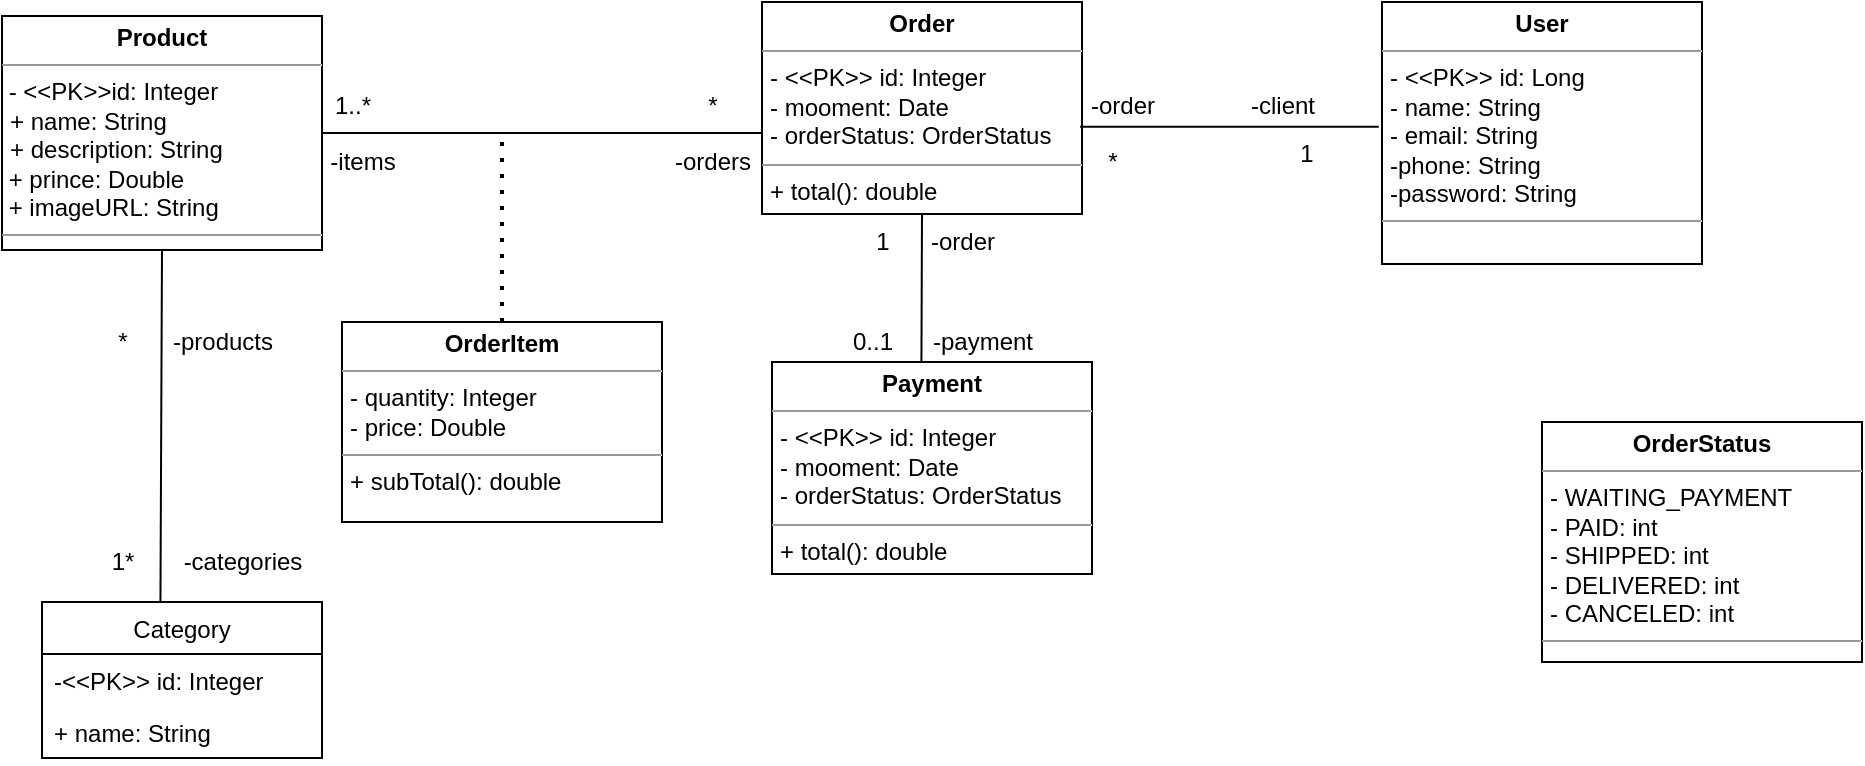 <mxfile version="16.5.1" type="device"><diagram id="rSFPN8QJBqf5Tg781VBW" name="Page-1"><mxGraphModel dx="528" dy="409" grid="1" gridSize="10" guides="1" tooltips="1" connect="1" arrows="1" fold="1" page="1" pageScale="1" pageWidth="827" pageHeight="1169" math="0" shadow="0"><root><mxCell id="0"/><mxCell id="1" parent="0"/><mxCell id="nek9rE8znTA6KmcR6aYd-9" value="Category" style="swimlane;fontStyle=0;childLayout=stackLayout;horizontal=1;startSize=26;fillColor=none;horizontalStack=0;resizeParent=1;resizeParentMax=0;resizeLast=0;collapsible=1;marginBottom=0;" vertex="1" parent="1"><mxGeometry x="70" y="390" width="140" height="78" as="geometry"/></mxCell><mxCell id="nek9rE8znTA6KmcR6aYd-10" value="-&lt;&lt;PK&gt;&gt; id: Integer" style="text;strokeColor=none;fillColor=none;align=left;verticalAlign=top;spacingLeft=4;spacingRight=4;overflow=hidden;rotatable=0;points=[[0,0.5],[1,0.5]];portConstraint=eastwest;" vertex="1" parent="nek9rE8znTA6KmcR6aYd-9"><mxGeometry y="26" width="140" height="26" as="geometry"/></mxCell><mxCell id="nek9rE8znTA6KmcR6aYd-11" value="+ name: String" style="text;strokeColor=none;fillColor=none;align=left;verticalAlign=top;spacingLeft=4;spacingRight=4;overflow=hidden;rotatable=0;points=[[0,0.5],[1,0.5]];portConstraint=eastwest;" vertex="1" parent="nek9rE8znTA6KmcR6aYd-9"><mxGeometry y="52" width="140" height="26" as="geometry"/></mxCell><mxCell id="nek9rE8znTA6KmcR6aYd-30" value="" style="endArrow=none;html=1;rounded=0;exitX=1;exitY=0.5;exitDx=0;exitDy=0;entryX=0;entryY=0.618;entryDx=0;entryDy=0;entryPerimeter=0;" edge="1" parent="1" source="nek9rE8znTA6KmcR6aYd-62" target="nek9rE8znTA6KmcR6aYd-44"><mxGeometry width="50" height="50" relative="1" as="geometry"><mxPoint x="280" y="200" as="sourcePoint"/><mxPoint x="380" y="155" as="targetPoint"/></mxGeometry></mxCell><mxCell id="nek9rE8znTA6KmcR6aYd-31" value="1..*" style="text;html=1;align=center;verticalAlign=middle;resizable=0;points=[];autosize=1;strokeColor=none;fillColor=none;" vertex="1" parent="1"><mxGeometry x="210" y="132" width="30" height="20" as="geometry"/></mxCell><mxCell id="nek9rE8znTA6KmcR6aYd-32" value="*" style="text;html=1;align=center;verticalAlign=middle;resizable=0;points=[];autosize=1;strokeColor=none;fillColor=none;" vertex="1" parent="1"><mxGeometry x="395" y="132" width="20" height="20" as="geometry"/></mxCell><mxCell id="nek9rE8znTA6KmcR6aYd-35" value="" style="endArrow=none;html=1;rounded=0;exitX=0.5;exitY=1;exitDx=0;exitDy=0;entryX=0.423;entryY=0.003;entryDx=0;entryDy=0;entryPerimeter=0;" edge="1" parent="1" source="nek9rE8znTA6KmcR6aYd-62" target="nek9rE8znTA6KmcR6aYd-9"><mxGeometry width="50" height="50" relative="1" as="geometry"><mxPoint x="80" y="281.66" as="sourcePoint"/><mxPoint x="250" y="281.66" as="targetPoint"/></mxGeometry></mxCell><mxCell id="nek9rE8znTA6KmcR6aYd-36" value="-items" style="text;html=1;align=center;verticalAlign=middle;resizable=0;points=[];autosize=1;strokeColor=none;fillColor=none;" vertex="1" parent="1"><mxGeometry x="205" y="160" width="50" height="20" as="geometry"/></mxCell><mxCell id="nek9rE8znTA6KmcR6aYd-37" value="-orders" style="text;html=1;align=center;verticalAlign=middle;resizable=0;points=[];autosize=1;strokeColor=none;fillColor=none;" vertex="1" parent="1"><mxGeometry x="380" y="160" width="50" height="20" as="geometry"/></mxCell><mxCell id="nek9rE8znTA6KmcR6aYd-38" value="-products" style="text;html=1;align=center;verticalAlign=middle;resizable=0;points=[];autosize=1;strokeColor=none;fillColor=none;" vertex="1" parent="1"><mxGeometry x="125" y="250" width="70" height="20" as="geometry"/></mxCell><mxCell id="nek9rE8znTA6KmcR6aYd-39" value="*" style="text;html=1;align=center;verticalAlign=middle;resizable=0;points=[];autosize=1;strokeColor=none;fillColor=none;" vertex="1" parent="1"><mxGeometry x="100" y="250" width="20" height="20" as="geometry"/></mxCell><mxCell id="nek9rE8znTA6KmcR6aYd-40" value="-categories" style="text;html=1;align=center;verticalAlign=middle;resizable=0;points=[];autosize=1;strokeColor=none;fillColor=none;" vertex="1" parent="1"><mxGeometry x="135" y="360" width="70" height="20" as="geometry"/></mxCell><mxCell id="nek9rE8znTA6KmcR6aYd-41" value="1*" style="text;html=1;align=center;verticalAlign=middle;resizable=0;points=[];autosize=1;strokeColor=none;fillColor=none;" vertex="1" parent="1"><mxGeometry x="95" y="360" width="30" height="20" as="geometry"/></mxCell><mxCell id="nek9rE8znTA6KmcR6aYd-42" value="" style="endArrow=none;dashed=1;html=1;dashPattern=1 3;strokeWidth=2;rounded=0;exitX=0.5;exitY=0;exitDx=0;exitDy=0;" edge="1" parent="1" source="nek9rE8znTA6KmcR6aYd-43"><mxGeometry width="50" height="50" relative="1" as="geometry"><mxPoint x="340" y="270" as="sourcePoint"/><mxPoint x="300" y="160" as="targetPoint"/></mxGeometry></mxCell><mxCell id="nek9rE8znTA6KmcR6aYd-43" value="&lt;p style=&quot;margin: 0px ; margin-top: 4px ; text-align: center&quot;&gt;&lt;b&gt;OrderItem&lt;/b&gt;&lt;/p&gt;&lt;hr size=&quot;1&quot;&gt;&lt;p style=&quot;margin: 0px ; margin-left: 4px&quot;&gt;- quantity: Integer&lt;br&gt;- price: Double&lt;/p&gt;&lt;hr size=&quot;1&quot;&gt;&lt;p style=&quot;margin: 0px ; margin-left: 4px&quot;&gt;+ subTotal(): double&lt;br&gt;&lt;/p&gt;" style="verticalAlign=top;align=left;overflow=fill;fontSize=12;fontFamily=Helvetica;html=1;" vertex="1" parent="1"><mxGeometry x="220" y="250" width="160" height="100" as="geometry"/></mxCell><mxCell id="nek9rE8znTA6KmcR6aYd-44" value="&lt;p style=&quot;margin: 0px ; margin-top: 4px ; text-align: center&quot;&gt;&lt;b&gt;Order&lt;/b&gt;&lt;/p&gt;&lt;hr size=&quot;1&quot;&gt;&lt;p style=&quot;margin: 0px ; margin-left: 4px&quot;&gt;- &amp;lt;&amp;lt;PK&amp;gt;&amp;gt; id: Integer&lt;br&gt;- mooment: Date&lt;/p&gt;&lt;p style=&quot;margin: 0px ; margin-left: 4px&quot;&gt;- orderStatus: OrderStatus&lt;/p&gt;&lt;hr size=&quot;1&quot;&gt;&lt;p style=&quot;margin: 0px ; margin-left: 4px&quot;&gt;+ total(): double&lt;br&gt;&lt;/p&gt;" style="verticalAlign=top;align=left;overflow=fill;fontSize=12;fontFamily=Helvetica;html=1;" vertex="1" parent="1"><mxGeometry x="430" y="90" width="160" height="106" as="geometry"/></mxCell><mxCell id="nek9rE8znTA6KmcR6aYd-46" value="" style="endArrow=none;html=1;rounded=0;exitX=0.994;exitY=0.588;exitDx=0;exitDy=0;exitPerimeter=0;entryX=-0.01;entryY=0.476;entryDx=0;entryDy=0;entryPerimeter=0;" edge="1" parent="1" source="nek9rE8znTA6KmcR6aYd-44" target="nek9rE8znTA6KmcR6aYd-58"><mxGeometry width="50" height="50" relative="1" as="geometry"><mxPoint x="605" y="151.31" as="sourcePoint"/><mxPoint x="712" y="151.798" as="targetPoint"/></mxGeometry></mxCell><mxCell id="nek9rE8znTA6KmcR6aYd-47" value="-order" style="text;html=1;align=center;verticalAlign=middle;resizable=0;points=[];autosize=1;strokeColor=none;fillColor=none;" vertex="1" parent="1"><mxGeometry x="585" y="132" width="50" height="20" as="geometry"/></mxCell><mxCell id="nek9rE8znTA6KmcR6aYd-48" value="-client" style="text;html=1;align=center;verticalAlign=middle;resizable=0;points=[];autosize=1;strokeColor=none;fillColor=none;" vertex="1" parent="1"><mxGeometry x="665" y="132" width="50" height="20" as="geometry"/></mxCell><mxCell id="nek9rE8znTA6KmcR6aYd-49" value="*" style="text;html=1;align=center;verticalAlign=middle;resizable=0;points=[];autosize=1;strokeColor=none;fillColor=none;" vertex="1" parent="1"><mxGeometry x="595" y="160" width="20" height="20" as="geometry"/></mxCell><mxCell id="nek9rE8znTA6KmcR6aYd-50" value="1" style="text;html=1;align=center;verticalAlign=middle;resizable=0;points=[];autosize=1;strokeColor=none;fillColor=none;" vertex="1" parent="1"><mxGeometry x="692" y="156" width="20" height="20" as="geometry"/></mxCell><mxCell id="nek9rE8znTA6KmcR6aYd-51" value="&lt;p style=&quot;margin: 0px ; margin-top: 4px ; text-align: center&quot;&gt;&lt;b&gt;Payment&lt;/b&gt;&lt;/p&gt;&lt;hr size=&quot;1&quot;&gt;&lt;p style=&quot;margin: 0px ; margin-left: 4px&quot;&gt;- &amp;lt;&amp;lt;PK&amp;gt;&amp;gt; id: Integer&lt;br&gt;- mooment: Date&lt;/p&gt;&lt;p style=&quot;margin: 0px ; margin-left: 4px&quot;&gt;- orderStatus: OrderStatus&lt;/p&gt;&lt;hr size=&quot;1&quot;&gt;&lt;p style=&quot;margin: 0px ; margin-left: 4px&quot;&gt;+ total(): double&lt;br&gt;&lt;/p&gt;" style="verticalAlign=top;align=left;overflow=fill;fontSize=12;fontFamily=Helvetica;html=1;" vertex="1" parent="1"><mxGeometry x="435" y="270" width="160" height="106" as="geometry"/></mxCell><mxCell id="nek9rE8znTA6KmcR6aYd-52" value="" style="endArrow=none;html=1;rounded=0;exitX=0.467;exitY=-0.005;exitDx=0;exitDy=0;entryX=0.5;entryY=1;entryDx=0;entryDy=0;exitPerimeter=0;" edge="1" parent="1" source="nek9rE8znTA6KmcR6aYd-51" target="nek9rE8znTA6KmcR6aYd-44"><mxGeometry width="50" height="50" relative="1" as="geometry"><mxPoint x="220" y="165" as="sourcePoint"/><mxPoint x="440" y="165.508" as="targetPoint"/></mxGeometry></mxCell><mxCell id="nek9rE8znTA6KmcR6aYd-53" value="1" style="text;html=1;align=center;verticalAlign=middle;resizable=0;points=[];autosize=1;strokeColor=none;fillColor=none;" vertex="1" parent="1"><mxGeometry x="480" y="200" width="20" height="20" as="geometry"/></mxCell><mxCell id="nek9rE8znTA6KmcR6aYd-54" value="-order" style="text;html=1;align=center;verticalAlign=middle;resizable=0;points=[];autosize=1;strokeColor=none;fillColor=none;" vertex="1" parent="1"><mxGeometry x="505" y="200" width="50" height="20" as="geometry"/></mxCell><mxCell id="nek9rE8znTA6KmcR6aYd-55" value="-payment" style="text;html=1;align=center;verticalAlign=middle;resizable=0;points=[];autosize=1;strokeColor=none;fillColor=none;" vertex="1" parent="1"><mxGeometry x="505" y="250" width="70" height="20" as="geometry"/></mxCell><mxCell id="nek9rE8znTA6KmcR6aYd-56" value="0..1" style="text;html=1;align=center;verticalAlign=middle;resizable=0;points=[];autosize=1;strokeColor=none;fillColor=none;" vertex="1" parent="1"><mxGeometry x="465" y="250" width="40" height="20" as="geometry"/></mxCell><mxCell id="nek9rE8znTA6KmcR6aYd-57" value="&lt;p style=&quot;margin: 0px ; margin-top: 4px ; text-align: center&quot;&gt;&lt;b&gt;OrderStatus&lt;/b&gt;&lt;/p&gt;&lt;hr size=&quot;1&quot;&gt;&lt;p style=&quot;margin: 0px ; margin-left: 4px&quot;&gt;- WAITING_PAYMENT&lt;br&gt;- PAID: int&lt;/p&gt;&lt;p style=&quot;margin: 0px ; margin-left: 4px&quot;&gt;- SHIPPED: int&lt;/p&gt;&lt;p style=&quot;margin: 0px ; margin-left: 4px&quot;&gt;- DELIVERED: int&lt;/p&gt;&lt;p style=&quot;margin: 0px ; margin-left: 4px&quot;&gt;- CANCELED: int&lt;/p&gt;&lt;hr size=&quot;1&quot;&gt;&lt;p style=&quot;margin: 0px ; margin-left: 4px&quot;&gt;&lt;br&gt;&lt;/p&gt;" style="verticalAlign=top;align=left;overflow=fill;fontSize=12;fontFamily=Helvetica;html=1;" vertex="1" parent="1"><mxGeometry x="820" y="300" width="160" height="120" as="geometry"/></mxCell><mxCell id="nek9rE8znTA6KmcR6aYd-58" value="&lt;p style=&quot;margin: 0px ; margin-top: 4px ; text-align: center&quot;&gt;&lt;b&gt;User&lt;/b&gt;&lt;/p&gt;&lt;hr size=&quot;1&quot;&gt;&lt;p style=&quot;margin: 0px ; margin-left: 4px&quot;&gt;- &amp;lt;&amp;lt;PK&amp;gt;&amp;gt; id: Long&lt;br&gt;- name: String&lt;/p&gt;&lt;p style=&quot;margin: 0px ; margin-left: 4px&quot;&gt;- email: String&lt;/p&gt;&lt;p style=&quot;margin: 0px ; margin-left: 4px&quot;&gt;-phone: String&amp;nbsp;&lt;span style=&quot;white-space: pre&quot;&gt;&#9;&lt;/span&gt;&lt;/p&gt;&lt;p style=&quot;margin: 0px ; margin-left: 4px&quot;&gt;-password: String&lt;/p&gt;&lt;hr size=&quot;1&quot;&gt;&lt;p style=&quot;margin: 0px ; margin-left: 4px&quot;&gt;&lt;br&gt;&lt;/p&gt;" style="verticalAlign=top;align=left;overflow=fill;fontSize=12;fontFamily=Helvetica;html=1;" vertex="1" parent="1"><mxGeometry x="740" y="90" width="160" height="131" as="geometry"/></mxCell><mxCell id="nek9rE8znTA6KmcR6aYd-62" value="&lt;p style=&quot;margin: 0px ; margin-top: 4px ; text-align: center&quot;&gt;&lt;b&gt;Product&lt;/b&gt;&lt;/p&gt;&lt;hr size=&quot;1&quot;&gt;&amp;nbsp;- &amp;lt;&amp;lt;PK&amp;gt;&amp;gt;id: Integer&lt;p style=&quot;margin: 0px ; margin-left: 4px&quot;&gt;+ name: String&lt;br&gt;&lt;/p&gt;&lt;p style=&quot;margin: 0px ; margin-left: 4px&quot;&gt;+ description: String&lt;/p&gt;&amp;nbsp;+ prince: Double&lt;br&gt;&amp;nbsp;+ imageURL: String&lt;br&gt;&lt;hr size=&quot;1&quot;&gt;&lt;p style=&quot;margin: 0px ; margin-left: 4px&quot;&gt;&lt;br&gt;&lt;/p&gt;" style="verticalAlign=top;align=left;overflow=fill;fontSize=12;fontFamily=Helvetica;html=1;" vertex="1" parent="1"><mxGeometry x="50" y="97" width="160" height="117" as="geometry"/></mxCell></root></mxGraphModel></diagram></mxfile>